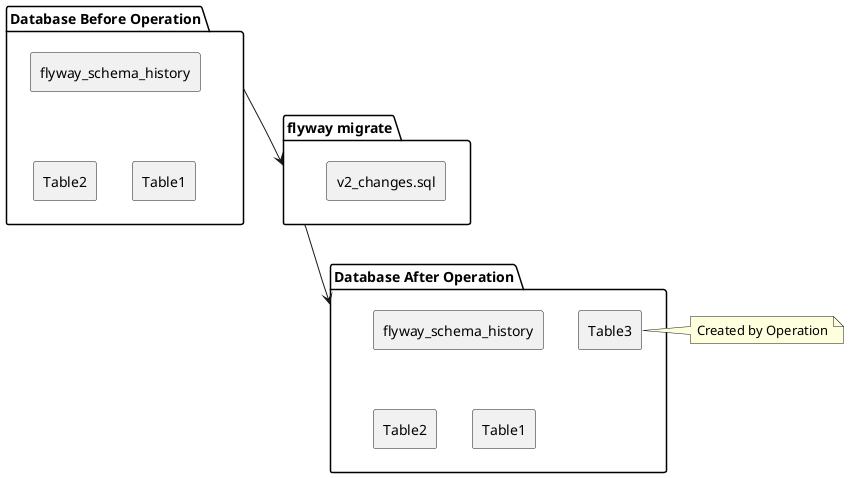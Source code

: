 @startuml

skinparam componentStyle rectangle

package "Database Before Operation" as DBO {
  [flyway_schema_history] as fsh_1
  [Table1] as table1_1
  [Table2] as table2_1
}

fsh_1 -[hidden]-> table1_1
table2_1 -[hidden]> table1_1

package "Database After Operation" as DAO {
  [flyway_schema_history] as fsh_2
  [Table1] as table1_2
  [Table2] as table2_2
  [Table3] as table3_2
}

fsh_2 -[hidden]-> table1_2
table2_2 -[hidden]> table1_2

package "flyway migrate" as OP {
    [v2_changes.sql] as file
}

table1_1 -[hidden]> file
file -[hidden]-> DAO

DBO -> OP
OP -> DAO

note left of table3_2 : Created by Operation

@enduml